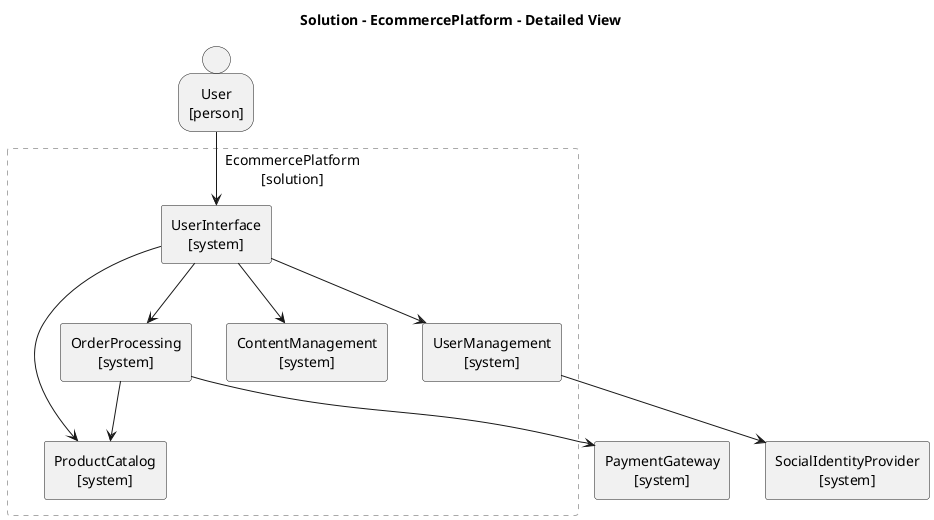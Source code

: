 @startuml EcommercePlatform_detailed
title Solution - EcommercePlatform - Detailed View
skinparam defaultTextAlignment center
skinparam defaultTextAlignment<<atomic>> center
skinparam wrapWidth 200
skinparam maxMessageSize 150
hide stereotype
<style>
.composite {
BackgroundColor: transparent
LineColor: darkgray
LineStyle: 5
FontStyle: normal
}
</style>
rectangle SocialIdentityProvider <<system>> <<atomic>> [
SocialIdentityProvider
[system]
]
person User <<atomic>> <<person>> [
User
[person]
]
rectangle EcommercePlatform as "EcommercePlatform\n[solution]" <<composite>> {
rectangle EcommercePlatform.UserInterface <<system>> <<atomic>> [
UserInterface
[system]
]
rectangle EcommercePlatform.OrderProcessing <<system>> <<atomic>> [
OrderProcessing
[system]
]
rectangle EcommercePlatform.ProductCatalog <<system>> <<atomic>> [
ProductCatalog
[system]
]
rectangle EcommercePlatform.ContentManagement <<system>> <<atomic>> [
ContentManagement
[system]
]
rectangle EcommercePlatform.UserManagement <<system>> <<atomic>> [
UserManagement
[system]
]
}
rectangle PaymentGateway <<system>> <<atomic>> [
PaymentGateway
[system]
]
EcommercePlatform.OrderProcessing --> EcommercePlatform.ProductCatalog
EcommercePlatform.OrderProcessing --> PaymentGateway
User --> EcommercePlatform.UserInterface
EcommercePlatform.UserManagement --> SocialIdentityProvider
EcommercePlatform.UserInterface --> EcommercePlatform.OrderProcessing
EcommercePlatform.UserInterface --> EcommercePlatform.UserManagement
EcommercePlatform.UserInterface --> EcommercePlatform.ProductCatalog
EcommercePlatform.UserInterface --> EcommercePlatform.ContentManagement
@enduml
